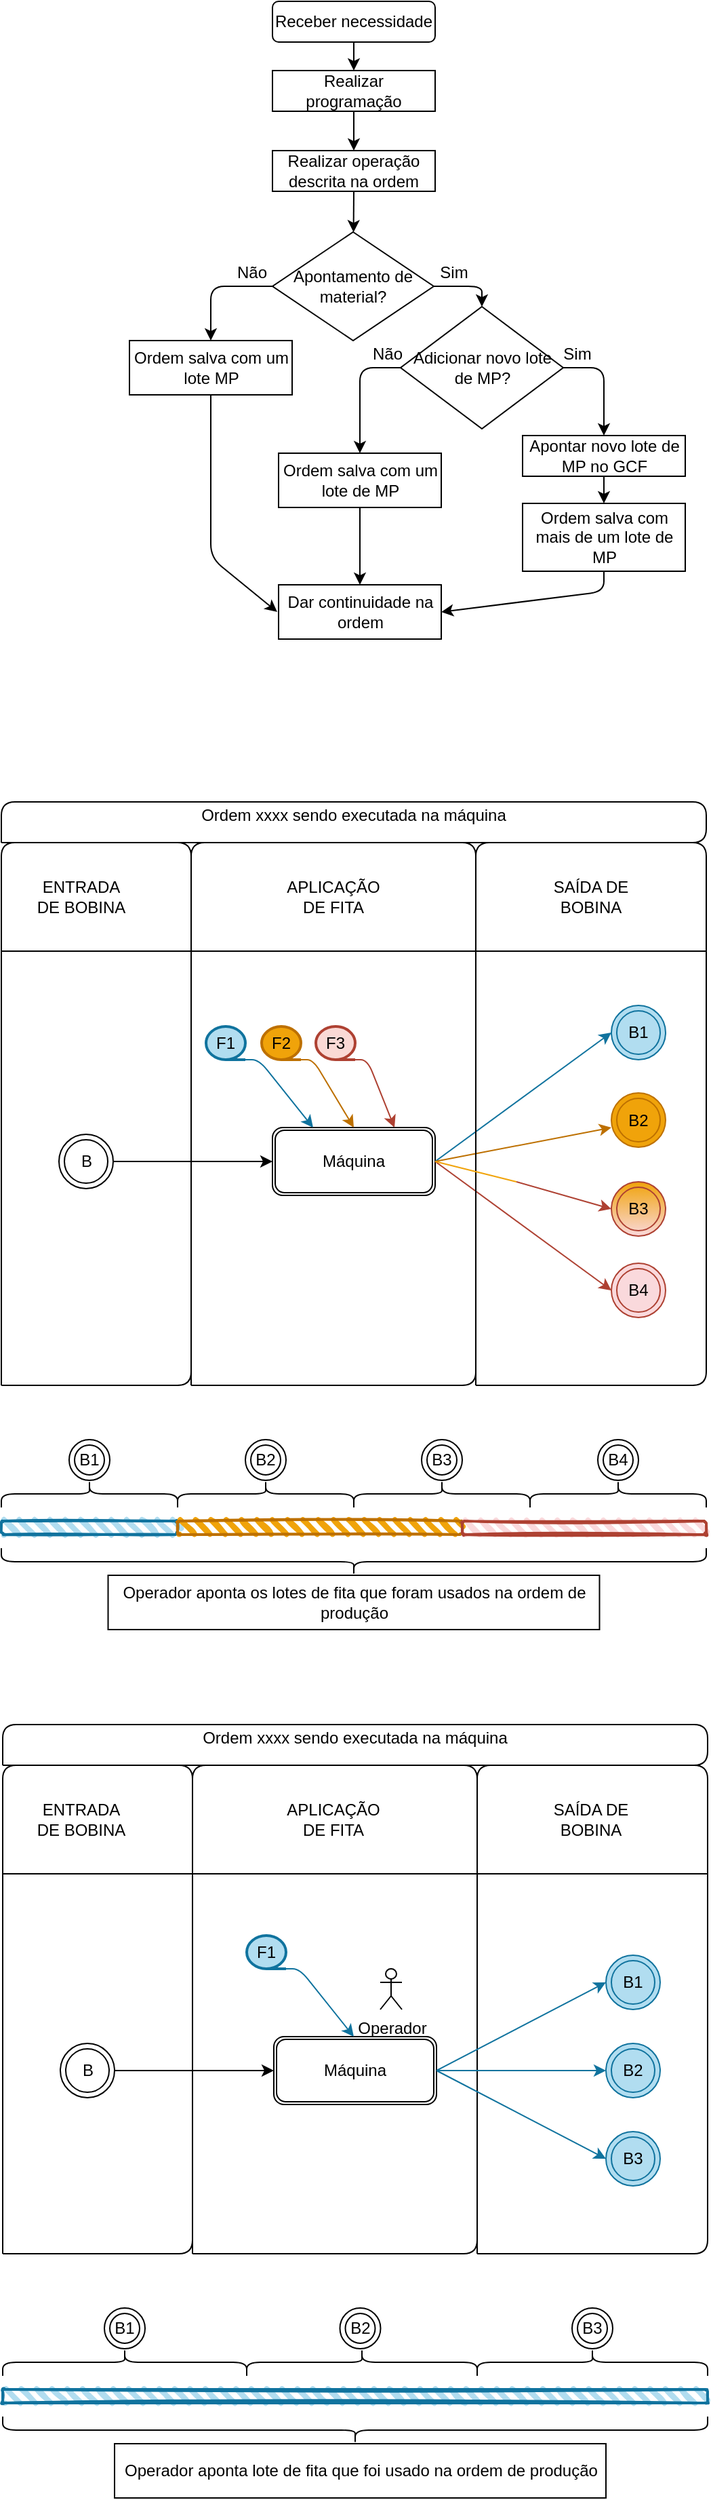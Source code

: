 <mxfile version="15.8.7" type="github">
  <diagram id="92E1bIUMvndrDam6GN1R" name="Page-1">
    <mxGraphModel dx="1185" dy="1831" grid="0" gridSize="10" guides="1" tooltips="1" connect="1" arrows="1" fold="1" page="1" pageScale="1" pageWidth="827" pageHeight="1169" math="0" shadow="0">
      <root>
        <mxCell id="0" />
        <mxCell id="1" parent="0" />
        <mxCell id="3M2WJjGJP81ppkCAJXcm-3" value="Máquina" style="shape=ext;double=1;rounded=1;whiteSpace=wrap;html=1;" parent="1" vertex="1">
          <mxGeometry x="340" y="-280" width="120" height="50" as="geometry" />
        </mxCell>
        <mxCell id="3M2WJjGJP81ppkCAJXcm-5" value="" style="endArrow=classic;html=1;exitX=1;exitY=0.5;exitDx=0;exitDy=0;entryX=0;entryY=0.5;entryDx=0;entryDy=0;" parent="1" source="3M2WJjGJP81ppkCAJXcm-95" target="3M2WJjGJP81ppkCAJXcm-3" edge="1">
          <mxGeometry width="50" height="50" relative="1" as="geometry">
            <mxPoint x="240" y="-255" as="sourcePoint" />
            <mxPoint x="350" y="-245" as="targetPoint" />
          </mxGeometry>
        </mxCell>
        <mxCell id="3M2WJjGJP81ppkCAJXcm-6" value="" style="endArrow=classic;html=1;exitX=1;exitY=0.5;exitDx=0;exitDy=0;entryX=0;entryY=0.5;entryDx=0;entryDy=0;entryPerimeter=0;strokeColor=#10739E;" parent="1" source="3M2WJjGJP81ppkCAJXcm-3" edge="1">
          <mxGeometry width="50" height="50" relative="1" as="geometry">
            <mxPoint x="510" y="-160" as="sourcePoint" />
            <mxPoint x="590" y="-350" as="targetPoint" />
          </mxGeometry>
        </mxCell>
        <mxCell id="3M2WJjGJP81ppkCAJXcm-7" value="" style="endArrow=classic;html=1;entryX=0;entryY=0.5;entryDx=0;entryDy=0;entryPerimeter=0;strokeColor=#AE4132;" parent="1" edge="1">
          <mxGeometry width="50" height="50" relative="1" as="geometry">
            <mxPoint x="520" y="-240" as="sourcePoint" />
            <mxPoint x="590" y="-220.0" as="targetPoint" />
          </mxGeometry>
        </mxCell>
        <mxCell id="3M2WJjGJP81ppkCAJXcm-8" value="" style="endArrow=classic;html=1;exitX=1;exitY=0.5;exitDx=0;exitDy=0;entryX=0;entryY=0.5;entryDx=0;entryDy=0;entryPerimeter=0;strokeColor=#BD7000;" parent="1" source="3M2WJjGJP81ppkCAJXcm-3" edge="1">
          <mxGeometry width="50" height="50" relative="1" as="geometry">
            <mxPoint x="480" y="-235" as="sourcePoint" />
            <mxPoint x="590" y="-280.0" as="targetPoint" />
          </mxGeometry>
        </mxCell>
        <mxCell id="3M2WJjGJP81ppkCAJXcm-9" value="" style="endArrow=classic;html=1;exitX=1;exitY=0.5;exitDx=0;exitDy=0;entryX=0;entryY=0.5;entryDx=0;entryDy=0;entryPerimeter=0;strokeColor=#AE4132;" parent="1" source="3M2WJjGJP81ppkCAJXcm-3" edge="1">
          <mxGeometry width="50" height="50" relative="1" as="geometry">
            <mxPoint x="490" y="-225" as="sourcePoint" />
            <mxPoint x="590" y="-160.0" as="targetPoint" />
          </mxGeometry>
        </mxCell>
        <mxCell id="3M2WJjGJP81ppkCAJXcm-12" value="" style="endArrow=none;html=1;" parent="1" edge="1">
          <mxGeometry width="50" height="50" relative="1" as="geometry">
            <mxPoint x="140" y="-90.0" as="sourcePoint" />
            <mxPoint x="140" y="-90.0" as="targetPoint" />
            <Array as="points">
              <mxPoint x="140" y="-490" />
              <mxPoint x="280" y="-490" />
              <mxPoint x="280" y="-90" />
            </Array>
          </mxGeometry>
        </mxCell>
        <mxCell id="3M2WJjGJP81ppkCAJXcm-13" value="" style="endArrow=none;html=1;" parent="1" edge="1">
          <mxGeometry width="50" height="50" relative="1" as="geometry">
            <mxPoint x="280" y="-90.0" as="sourcePoint" />
            <mxPoint x="280" y="-90.0" as="targetPoint" />
            <Array as="points">
              <mxPoint x="280" y="-490" />
              <mxPoint x="490" y="-490" />
              <mxPoint x="490" y="-90" />
            </Array>
          </mxGeometry>
        </mxCell>
        <mxCell id="3M2WJjGJP81ppkCAJXcm-14" value="" style="endArrow=none;html=1;" parent="1" edge="1">
          <mxGeometry width="50" height="50" relative="1" as="geometry">
            <mxPoint x="490" y="-90.0" as="sourcePoint" />
            <mxPoint x="490" y="-90.0" as="targetPoint" />
            <Array as="points">
              <mxPoint x="490" y="-490" />
              <mxPoint x="660" y="-490" />
              <mxPoint x="660" y="-90" />
            </Array>
          </mxGeometry>
        </mxCell>
        <mxCell id="3M2WJjGJP81ppkCAJXcm-15" value="" style="endArrow=none;html=1;" parent="1" edge="1">
          <mxGeometry width="50" height="50" relative="1" as="geometry">
            <mxPoint x="140" y="-410" as="sourcePoint" />
            <mxPoint x="660" y="-410" as="targetPoint" />
          </mxGeometry>
        </mxCell>
        <mxCell id="3M2WJjGJP81ppkCAJXcm-16" value="ENTRADA DE BOBINA" style="text;html=1;strokeColor=none;fillColor=none;align=center;verticalAlign=middle;whiteSpace=wrap;rounded=0;" parent="1" vertex="1">
          <mxGeometry x="163" y="-460" width="72" height="20" as="geometry" />
        </mxCell>
        <mxCell id="3M2WJjGJP81ppkCAJXcm-17" value="APLICAÇÃO DE FITA" style="text;html=1;strokeColor=none;fillColor=none;align=center;verticalAlign=middle;whiteSpace=wrap;rounded=0;" parent="1" vertex="1">
          <mxGeometry x="350" y="-460" width="70" height="20" as="geometry" />
        </mxCell>
        <mxCell id="3M2WJjGJP81ppkCAJXcm-18" value="SAÍDA DE BOBINA" style="text;html=1;strokeColor=none;fillColor=none;align=center;verticalAlign=middle;whiteSpace=wrap;rounded=0;" parent="1" vertex="1">
          <mxGeometry x="540" y="-460" width="70" height="20" as="geometry" />
        </mxCell>
        <mxCell id="3M2WJjGJP81ppkCAJXcm-19" value="B1" style="ellipse;shape=doubleEllipse;whiteSpace=wrap;html=1;aspect=fixed;fillColor=#b1ddf0;strokeColor=#10739e;" parent="1" vertex="1">
          <mxGeometry x="590" y="-370" width="40" height="40" as="geometry" />
        </mxCell>
        <mxCell id="3M2WJjGJP81ppkCAJXcm-20" value="B2" style="ellipse;shape=doubleEllipse;whiteSpace=wrap;html=1;aspect=fixed;fillColor=#F0A30A;strokeColor=#BD7000;" parent="1" vertex="1">
          <mxGeometry x="590" y="-305.5" width="40" height="40" as="geometry" />
        </mxCell>
        <mxCell id="3M2WJjGJP81ppkCAJXcm-21" value="B3" style="ellipse;shape=doubleEllipse;whiteSpace=wrap;html=1;aspect=fixed;fillColor=#F0A30A;strokeColor=#AE4132;gradientDirection=south;strokeWidth=1;gradientColor=#FAD9DC;perimeterSpacing=0;" parent="1" vertex="1">
          <mxGeometry x="590" y="-240" width="40" height="40" as="geometry" />
        </mxCell>
        <mxCell id="3M2WJjGJP81ppkCAJXcm-22" value="B4" style="ellipse;shape=doubleEllipse;whiteSpace=wrap;html=1;aspect=fixed;fillColor=#FAD9DC;strokeColor=#AE4132;" parent="1" vertex="1">
          <mxGeometry x="590" y="-180" width="40" height="40" as="geometry" />
        </mxCell>
        <mxCell id="3M2WJjGJP81ppkCAJXcm-23" value="" style="shape=curlyBracket;whiteSpace=wrap;html=1;rounded=1;direction=south;" parent="1" vertex="1">
          <mxGeometry x="140" y="-20" width="130" height="20" as="geometry" />
        </mxCell>
        <mxCell id="3M2WJjGJP81ppkCAJXcm-24" value="" style="shape=curlyBracket;whiteSpace=wrap;html=1;rounded=1;direction=south;" parent="1" vertex="1">
          <mxGeometry x="270" y="-20" width="130" height="20" as="geometry" />
        </mxCell>
        <mxCell id="3M2WJjGJP81ppkCAJXcm-25" value="" style="shape=curlyBracket;whiteSpace=wrap;html=1;rounded=1;direction=south;" parent="1" vertex="1">
          <mxGeometry x="400" y="-20" width="130" height="20" as="geometry" />
        </mxCell>
        <mxCell id="3M2WJjGJP81ppkCAJXcm-26" value="" style="shape=curlyBracket;whiteSpace=wrap;html=1;rounded=1;direction=south;" parent="1" vertex="1">
          <mxGeometry x="530" y="-20" width="130" height="20" as="geometry" />
        </mxCell>
        <mxCell id="3M2WJjGJP81ppkCAJXcm-27" value="B1" style="ellipse;shape=doubleEllipse;whiteSpace=wrap;html=1;aspect=fixed;" parent="1" vertex="1">
          <mxGeometry x="190" y="-50" width="30" height="30" as="geometry" />
        </mxCell>
        <mxCell id="3M2WJjGJP81ppkCAJXcm-28" value="B2" style="ellipse;shape=doubleEllipse;whiteSpace=wrap;html=1;aspect=fixed;" parent="1" vertex="1">
          <mxGeometry x="320" y="-50" width="30" height="30" as="geometry" />
        </mxCell>
        <mxCell id="3M2WJjGJP81ppkCAJXcm-29" value="B3" style="ellipse;shape=doubleEllipse;whiteSpace=wrap;html=1;aspect=fixed;" parent="1" vertex="1">
          <mxGeometry x="450" y="-50" width="30" height="30" as="geometry" />
        </mxCell>
        <mxCell id="3M2WJjGJP81ppkCAJXcm-30" value="B4" style="ellipse;shape=doubleEllipse;whiteSpace=wrap;html=1;aspect=fixed;" parent="1" vertex="1">
          <mxGeometry x="580" y="-50" width="30" height="30" as="geometry" />
        </mxCell>
        <mxCell id="3M2WJjGJP81ppkCAJXcm-31" value="" style="rounded=1;whiteSpace=wrap;html=1;strokeWidth=2;fillWeight=4;hachureGap=8;hachureAngle=45;fillColor=#B1DDF0;sketch=1;strokeColor=#10739E;" parent="1" vertex="1">
          <mxGeometry x="140" y="10" width="130" height="10" as="geometry" />
        </mxCell>
        <mxCell id="3M2WJjGJP81ppkCAJXcm-32" value="" style="rounded=1;whiteSpace=wrap;html=1;strokeWidth=2;fillWeight=4;hachureGap=8;hachureAngle=45;fillColor=#F0A30A;sketch=1;strokeColor=#BD7000;" parent="1" vertex="1">
          <mxGeometry x="270" y="10" width="210" height="10" as="geometry" />
        </mxCell>
        <mxCell id="3M2WJjGJP81ppkCAJXcm-33" value="" style="endArrow=none;html=1;" parent="1" edge="1">
          <mxGeometry width="50" height="50" relative="1" as="geometry">
            <mxPoint x="140" y="-490" as="sourcePoint" />
            <mxPoint x="140" y="-490" as="targetPoint" />
            <Array as="points">
              <mxPoint x="140" y="-520" />
              <mxPoint x="660" y="-520" />
              <mxPoint x="660" y="-490" />
            </Array>
          </mxGeometry>
        </mxCell>
        <mxCell id="3M2WJjGJP81ppkCAJXcm-34" value="Ordem xxxx sendo executada na máquina" style="text;html=1;strokeColor=none;fillColor=none;align=center;verticalAlign=middle;whiteSpace=wrap;rounded=0;" parent="1" vertex="1">
          <mxGeometry x="275" y="-520" width="250" height="20" as="geometry" />
        </mxCell>
        <mxCell id="3M2WJjGJP81ppkCAJXcm-35" value="" style="shape=curlyBracket;whiteSpace=wrap;html=1;rounded=1;flipH=1;strokeColor=#000000;strokeWidth=1;gradientDirection=south;direction=north;fillColor=#000000;" parent="1" vertex="1">
          <mxGeometry x="140" y="30" width="520" height="20" as="geometry" />
        </mxCell>
        <mxCell id="3M2WJjGJP81ppkCAJXcm-36" value="Operador aponta os lotes de fita que foram usados na ordem de produção" style="rounded=0;whiteSpace=wrap;html=1;strokeColor=#000000;strokeWidth=1;fillColor=#FFFFFF;gradientColor=none;gradientDirection=south;" parent="1" vertex="1">
          <mxGeometry x="218.75" y="50" width="362.5" height="40" as="geometry" />
        </mxCell>
        <mxCell id="3M2WJjGJP81ppkCAJXcm-45" value="" style="endArrow=none;html=1;" parent="1" edge="1">
          <mxGeometry width="50" height="50" relative="1" as="geometry">
            <mxPoint x="141" y="550" as="sourcePoint" />
            <mxPoint x="141" y="550" as="targetPoint" />
            <Array as="points">
              <mxPoint x="141" y="190" />
              <mxPoint x="281" y="190" />
              <mxPoint x="281" y="550" />
            </Array>
          </mxGeometry>
        </mxCell>
        <mxCell id="3M2WJjGJP81ppkCAJXcm-46" value="" style="endArrow=none;html=1;" parent="1" edge="1">
          <mxGeometry width="50" height="50" relative="1" as="geometry">
            <mxPoint x="281" y="550" as="sourcePoint" />
            <mxPoint x="281" y="550" as="targetPoint" />
            <Array as="points">
              <mxPoint x="281" y="190" />
              <mxPoint x="491" y="190" />
              <mxPoint x="491" y="550" />
            </Array>
          </mxGeometry>
        </mxCell>
        <mxCell id="3M2WJjGJP81ppkCAJXcm-47" value="" style="endArrow=none;html=1;" parent="1" edge="1">
          <mxGeometry width="50" height="50" relative="1" as="geometry">
            <mxPoint x="491" y="550" as="sourcePoint" />
            <mxPoint x="491" y="550" as="targetPoint" />
            <Array as="points">
              <mxPoint x="491" y="190" />
              <mxPoint x="661" y="190" />
              <mxPoint x="661" y="550" />
            </Array>
          </mxGeometry>
        </mxCell>
        <mxCell id="3M2WJjGJP81ppkCAJXcm-48" value="" style="endArrow=none;html=1;" parent="1" edge="1">
          <mxGeometry width="50" height="50" relative="1" as="geometry">
            <mxPoint x="141" y="270" as="sourcePoint" />
            <mxPoint x="661" y="270" as="targetPoint" />
          </mxGeometry>
        </mxCell>
        <mxCell id="3M2WJjGJP81ppkCAJXcm-61" value="" style="rounded=1;whiteSpace=wrap;html=1;strokeWidth=2;fillWeight=4;hachureGap=8;hachureAngle=45;fillColor=#B1DDF0;sketch=1;strokeColor=#10739E;" parent="1" vertex="1">
          <mxGeometry x="141" y="650" width="520" height="10" as="geometry" />
        </mxCell>
        <mxCell id="3M2WJjGJP81ppkCAJXcm-62" value="" style="endArrow=none;html=1;" parent="1" edge="1">
          <mxGeometry width="50" height="50" relative="1" as="geometry">
            <mxPoint x="141" y="190" as="sourcePoint" />
            <mxPoint x="141" y="190" as="targetPoint" />
            <Array as="points">
              <mxPoint x="141" y="160" />
              <mxPoint x="661" y="160" />
              <mxPoint x="661" y="190" />
            </Array>
          </mxGeometry>
        </mxCell>
        <mxCell id="3M2WJjGJP81ppkCAJXcm-63" value="Ordem xxxx sendo executada na máquina" style="text;html=1;strokeColor=none;fillColor=none;align=center;verticalAlign=middle;whiteSpace=wrap;rounded=0;" parent="1" vertex="1">
          <mxGeometry x="276" y="160" width="250" height="20" as="geometry" />
        </mxCell>
        <mxCell id="3M2WJjGJP81ppkCAJXcm-64" value="" style="shape=curlyBracket;whiteSpace=wrap;html=1;rounded=1;flipH=1;strokeColor=#000000;strokeWidth=1;gradientDirection=south;direction=north;fillColor=#000000;" parent="1" vertex="1">
          <mxGeometry x="141" y="670" width="520" height="20" as="geometry" />
        </mxCell>
        <mxCell id="3M2WJjGJP81ppkCAJXcm-65" value="Operador aponta lote de fita que foi usado na ordem de produção" style="rounded=0;whiteSpace=wrap;html=1;strokeColor=#000000;strokeWidth=1;fillColor=#FFFFFF;gradientColor=none;gradientDirection=south;" parent="1" vertex="1">
          <mxGeometry x="223.5" y="690" width="362.5" height="40" as="geometry" />
        </mxCell>
        <mxCell id="3M2WJjGJP81ppkCAJXcm-66" value="Receber necessidade" style="rounded=1;whiteSpace=wrap;html=1;" parent="1" vertex="1">
          <mxGeometry x="340" y="-1110" width="120" height="30" as="geometry" />
        </mxCell>
        <mxCell id="3M2WJjGJP81ppkCAJXcm-67" value="Realizar programação" style="rounded=0;whiteSpace=wrap;html=1;" parent="1" vertex="1">
          <mxGeometry x="340" y="-1059" width="120" height="30" as="geometry" />
        </mxCell>
        <mxCell id="3M2WJjGJP81ppkCAJXcm-68" value="Realizar operação descrita na ordem" style="rounded=0;whiteSpace=wrap;html=1;" parent="1" vertex="1">
          <mxGeometry x="340" y="-1000" width="120" height="30" as="geometry" />
        </mxCell>
        <mxCell id="3M2WJjGJP81ppkCAJXcm-69" value="" style="endArrow=classic;html=1;exitX=0.5;exitY=1;exitDx=0;exitDy=0;entryX=0.5;entryY=0;entryDx=0;entryDy=0;entryPerimeter=0;" parent="1" source="3M2WJjGJP81ppkCAJXcm-66" target="3M2WJjGJP81ppkCAJXcm-67" edge="1">
          <mxGeometry width="50" height="50" relative="1" as="geometry">
            <mxPoint x="404.75" y="-660" as="sourcePoint" />
            <mxPoint x="404.75" y="-1060" as="targetPoint" />
          </mxGeometry>
        </mxCell>
        <mxCell id="3M2WJjGJP81ppkCAJXcm-70" value="" style="endArrow=classic;html=1;exitX=0.5;exitY=1;exitDx=0;exitDy=0;entryX=0.5;entryY=0;entryDx=0;entryDy=0;" parent="1" source="3M2WJjGJP81ppkCAJXcm-67" target="3M2WJjGJP81ppkCAJXcm-68" edge="1">
          <mxGeometry width="50" height="50" relative="1" as="geometry">
            <mxPoint x="413.75" y="-1060" as="sourcePoint" />
            <mxPoint x="400" y="-1010" as="targetPoint" />
          </mxGeometry>
        </mxCell>
        <mxCell id="3M2WJjGJP81ppkCAJXcm-72" value="Apontamento de material?" style="rhombus;whiteSpace=wrap;html=1;" parent="1" vertex="1">
          <mxGeometry x="340" y="-940" width="119" height="80" as="geometry" />
        </mxCell>
        <mxCell id="3M2WJjGJP81ppkCAJXcm-73" value="" style="endArrow=classic;html=1;exitX=1;exitY=0.5;exitDx=0;exitDy=0;entryX=0.5;entryY=0;entryDx=0;entryDy=0;" parent="1" source="3M2WJjGJP81ppkCAJXcm-72" target="3M2WJjGJP81ppkCAJXcm-77" edge="1">
          <mxGeometry width="50" height="50" relative="1" as="geometry">
            <mxPoint x="64.5" y="-920" as="sourcePoint" />
            <mxPoint x="474.5" y="-820" as="targetPoint" />
            <Array as="points">
              <mxPoint x="494.5" y="-900" />
            </Array>
          </mxGeometry>
        </mxCell>
        <mxCell id="3M2WJjGJP81ppkCAJXcm-74" value="" style="endArrow=classic;html=1;exitX=0;exitY=0.5;exitDx=0;exitDy=0;entryX=0.5;entryY=0;entryDx=0;entryDy=0;" parent="1" source="3M2WJjGJP81ppkCAJXcm-72" target="3M2WJjGJP81ppkCAJXcm-83" edge="1">
          <mxGeometry width="50" height="50" relative="1" as="geometry">
            <mxPoint x="64.5" y="-920" as="sourcePoint" />
            <mxPoint x="323.5" y="-883" as="targetPoint" />
            <Array as="points">
              <mxPoint x="294.5" y="-900" />
            </Array>
          </mxGeometry>
        </mxCell>
        <mxCell id="3M2WJjGJP81ppkCAJXcm-75" value="Sim" style="text;html=1;strokeColor=none;fillColor=none;align=center;verticalAlign=middle;whiteSpace=wrap;rounded=0;" parent="1" vertex="1">
          <mxGeometry x="453.5" y="-920" width="40" height="20" as="geometry" />
        </mxCell>
        <mxCell id="3M2WJjGJP81ppkCAJXcm-76" value="Não" style="text;html=1;strokeColor=none;fillColor=none;align=center;verticalAlign=middle;whiteSpace=wrap;rounded=0;" parent="1" vertex="1">
          <mxGeometry x="304.5" y="-920" width="40" height="20" as="geometry" />
        </mxCell>
        <mxCell id="3M2WJjGJP81ppkCAJXcm-77" value="Adicionar novo lote de MP?" style="rhombus;whiteSpace=wrap;html=1;" parent="1" vertex="1">
          <mxGeometry x="434.5" y="-885" width="120" height="90" as="geometry" />
        </mxCell>
        <mxCell id="3M2WJjGJP81ppkCAJXcm-78" value="" style="endArrow=classic;html=1;exitX=0;exitY=0.5;exitDx=0;exitDy=0;entryX=0.5;entryY=0;entryDx=0;entryDy=0;" parent="1" source="3M2WJjGJP81ppkCAJXcm-77" target="3M2WJjGJP81ppkCAJXcm-84" edge="1">
          <mxGeometry width="50" height="50" relative="1" as="geometry">
            <mxPoint x="134.5" y="-900" as="sourcePoint" />
            <mxPoint x="394.5" y="-760" as="targetPoint" />
            <Array as="points">
              <mxPoint x="404.5" y="-840" />
            </Array>
          </mxGeometry>
        </mxCell>
        <mxCell id="3M2WJjGJP81ppkCAJXcm-79" value="Não" style="text;html=1;strokeColor=none;fillColor=none;align=center;verticalAlign=middle;whiteSpace=wrap;rounded=0;" parent="1" vertex="1">
          <mxGeometry x="404.5" y="-860" width="40" height="20" as="geometry" />
        </mxCell>
        <mxCell id="3M2WJjGJP81ppkCAJXcm-80" value="" style="endArrow=classic;html=1;exitX=1;exitY=0.5;exitDx=0;exitDy=0;entryX=0.5;entryY=0;entryDx=0;entryDy=0;" parent="1" source="3M2WJjGJP81ppkCAJXcm-77" target="3M2WJjGJP81ppkCAJXcm-82" edge="1">
          <mxGeometry width="50" height="50" relative="1" as="geometry">
            <mxPoint x="134.5" y="-900" as="sourcePoint" />
            <mxPoint x="554.5" y="-760" as="targetPoint" />
            <Array as="points">
              <mxPoint x="584.5" y="-840" />
            </Array>
          </mxGeometry>
        </mxCell>
        <mxCell id="3M2WJjGJP81ppkCAJXcm-81" value="Sim" style="text;html=1;strokeColor=none;fillColor=none;align=center;verticalAlign=middle;whiteSpace=wrap;rounded=0;" parent="1" vertex="1">
          <mxGeometry x="544.5" y="-860" width="40" height="20" as="geometry" />
        </mxCell>
        <mxCell id="3M2WJjGJP81ppkCAJXcm-82" value="Apontar novo lote de MP no GCF" style="rounded=0;whiteSpace=wrap;html=1;" parent="1" vertex="1">
          <mxGeometry x="524.5" y="-790" width="120" height="30" as="geometry" />
        </mxCell>
        <mxCell id="3M2WJjGJP81ppkCAJXcm-83" value="Ordem salva com um lote MP" style="rounded=0;whiteSpace=wrap;html=1;" parent="1" vertex="1">
          <mxGeometry x="234.5" y="-860" width="120" height="40" as="geometry" />
        </mxCell>
        <mxCell id="3M2WJjGJP81ppkCAJXcm-84" value="Ordem salva com um lote de MP" style="rounded=0;whiteSpace=wrap;html=1;" parent="1" vertex="1">
          <mxGeometry x="344.5" y="-777" width="120" height="40" as="geometry" />
        </mxCell>
        <mxCell id="3M2WJjGJP81ppkCAJXcm-85" value="" style="endArrow=classic;html=1;exitX=0.5;exitY=1;exitDx=0;exitDy=0;entryX=0.5;entryY=0;entryDx=0;entryDy=0;" parent="1" source="3M2WJjGJP81ppkCAJXcm-82" target="3M2WJjGJP81ppkCAJXcm-86" edge="1">
          <mxGeometry width="50" height="50" relative="1" as="geometry">
            <mxPoint x="114.5" y="-840" as="sourcePoint" />
            <mxPoint x="554.5" y="-730" as="targetPoint" />
          </mxGeometry>
        </mxCell>
        <mxCell id="3M2WJjGJP81ppkCAJXcm-86" value="Ordem salva com mais de um lote de MP" style="rounded=0;whiteSpace=wrap;html=1;" parent="1" vertex="1">
          <mxGeometry x="524.5" y="-740" width="120" height="50" as="geometry" />
        </mxCell>
        <mxCell id="3M2WJjGJP81ppkCAJXcm-87" value="" style="endArrow=classic;html=1;exitX=0.5;exitY=1;exitDx=0;exitDy=0;" parent="1" source="3M2WJjGJP81ppkCAJXcm-68" target="3M2WJjGJP81ppkCAJXcm-72" edge="1">
          <mxGeometry width="50" height="50" relative="1" as="geometry">
            <mxPoint x="550" y="-730" as="sourcePoint" />
            <mxPoint x="600" y="-780" as="targetPoint" />
          </mxGeometry>
        </mxCell>
        <mxCell id="3M2WJjGJP81ppkCAJXcm-88" value="" style="endArrow=classic;html=1;exitX=0.5;exitY=1;exitDx=0;exitDy=0;" parent="1" source="3M2WJjGJP81ppkCAJXcm-83" edge="1">
          <mxGeometry width="50" height="50" relative="1" as="geometry">
            <mxPoint x="554.5" y="-730" as="sourcePoint" />
            <mxPoint x="343.5" y="-660" as="targetPoint" />
            <Array as="points">
              <mxPoint x="294.5" y="-700" />
            </Array>
          </mxGeometry>
        </mxCell>
        <mxCell id="3M2WJjGJP81ppkCAJXcm-89" value="" style="endArrow=classic;html=1;exitX=0.5;exitY=1;exitDx=0;exitDy=0;entryX=0.5;entryY=0;entryDx=0;entryDy=0;" parent="1" source="3M2WJjGJP81ppkCAJXcm-84" target="3M2WJjGJP81ppkCAJXcm-92" edge="1">
          <mxGeometry width="50" height="50" relative="1" as="geometry">
            <mxPoint x="554.5" y="-745" as="sourcePoint" />
            <mxPoint x="404.5" y="-585" as="targetPoint" />
            <Array as="points" />
          </mxGeometry>
        </mxCell>
        <mxCell id="3M2WJjGJP81ppkCAJXcm-90" value="" style="endArrow=classic;html=1;exitX=0.5;exitY=1;exitDx=0;exitDy=0;entryX=1;entryY=0.5;entryDx=0;entryDy=0;" parent="1" source="3M2WJjGJP81ppkCAJXcm-86" target="3M2WJjGJP81ppkCAJXcm-92" edge="1">
          <mxGeometry width="50" height="50" relative="1" as="geometry">
            <mxPoint x="554.5" y="-755" as="sourcePoint" />
            <mxPoint x="414.5" y="-585" as="targetPoint" />
            <Array as="points">
              <mxPoint x="584.5" y="-675" />
            </Array>
          </mxGeometry>
        </mxCell>
        <mxCell id="3M2WJjGJP81ppkCAJXcm-92" value="Dar continuidade na ordem" style="rounded=0;whiteSpace=wrap;html=1;" parent="1" vertex="1">
          <mxGeometry x="344.5" y="-680" width="120" height="40" as="geometry" />
        </mxCell>
        <mxCell id="3M2WJjGJP81ppkCAJXcm-95" value="B" style="ellipse;shape=doubleEllipse;whiteSpace=wrap;html=1;aspect=fixed;" parent="1" vertex="1">
          <mxGeometry x="182.5" y="-275" width="40" height="40" as="geometry" />
        </mxCell>
        <mxCell id="3M2WJjGJP81ppkCAJXcm-97" value="F2" style="strokeWidth=2;html=1;shape=mxgraph.flowchart.sequential_data;whiteSpace=wrap;fillColor=#F0A30A;strokeColor=#BD7000;fontColor=#000000;" parent="1" vertex="1">
          <mxGeometry x="332" y="-354.5" width="29" height="24.5" as="geometry" />
        </mxCell>
        <mxCell id="3M2WJjGJP81ppkCAJXcm-100" value="F3" style="strokeWidth=2;html=1;shape=mxgraph.flowchart.sequential_data;whiteSpace=wrap;fillColor=#fad9d5;strokeColor=#AE4132;" parent="1" vertex="1">
          <mxGeometry x="372" y="-354.5" width="29" height="24.5" as="geometry" />
        </mxCell>
        <mxCell id="3M2WJjGJP81ppkCAJXcm-101" value="F1" style="strokeWidth=2;html=1;shape=mxgraph.flowchart.sequential_data;whiteSpace=wrap;fillColor=#B1DDF0;strokeColor=#10739E;" parent="1" vertex="1">
          <mxGeometry x="291" y="-354.5" width="29" height="24.5" as="geometry" />
        </mxCell>
        <mxCell id="3M2WJjGJP81ppkCAJXcm-104" value="" style="endArrow=classic;html=1;exitX=1;exitY=1;exitDx=0;exitDy=0;exitPerimeter=0;entryX=0.25;entryY=0;entryDx=0;entryDy=0;strokeColor=#10739E;" parent="1" source="3M2WJjGJP81ppkCAJXcm-101" target="3M2WJjGJP81ppkCAJXcm-3" edge="1">
          <mxGeometry width="50" height="50" relative="1" as="geometry">
            <mxPoint x="410" y="-310" as="sourcePoint" />
            <mxPoint x="460" y="-360" as="targetPoint" />
            <Array as="points">
              <mxPoint x="330" y="-330" />
            </Array>
          </mxGeometry>
        </mxCell>
        <mxCell id="3M2WJjGJP81ppkCAJXcm-107" value="" style="endArrow=classic;html=1;exitX=1;exitY=1;exitDx=0;exitDy=0;exitPerimeter=0;entryX=0.5;entryY=0;entryDx=0;entryDy=0;strokeColor=#BD7000;" parent="1" source="3M2WJjGJP81ppkCAJXcm-97" target="3M2WJjGJP81ppkCAJXcm-3" edge="1">
          <mxGeometry width="50" height="50" relative="1" as="geometry">
            <mxPoint x="410" y="-310" as="sourcePoint" />
            <mxPoint x="460" y="-360" as="targetPoint" />
            <Array as="points">
              <mxPoint x="370" y="-330" />
            </Array>
          </mxGeometry>
        </mxCell>
        <mxCell id="3M2WJjGJP81ppkCAJXcm-108" value="" style="endArrow=classic;html=1;entryX=0.75;entryY=0;entryDx=0;entryDy=0;strokeColor=#AE4132;" parent="1" target="3M2WJjGJP81ppkCAJXcm-3" edge="1">
          <mxGeometry width="50" height="50" relative="1" as="geometry">
            <mxPoint x="400" y="-330" as="sourcePoint" />
            <mxPoint x="460" y="-360" as="targetPoint" />
            <Array as="points">
              <mxPoint x="410" y="-330" />
            </Array>
          </mxGeometry>
        </mxCell>
        <mxCell id="3M2WJjGJP81ppkCAJXcm-109" value="" style="endArrow=none;html=1;strokeColor=#F0A30A;exitX=1;exitY=0.5;exitDx=0;exitDy=0;" parent="1" source="3M2WJjGJP81ppkCAJXcm-3" edge="1">
          <mxGeometry width="50" height="50" relative="1" as="geometry">
            <mxPoint x="420" y="-270" as="sourcePoint" />
            <mxPoint x="520" y="-240" as="targetPoint" />
          </mxGeometry>
        </mxCell>
        <mxCell id="3M2WJjGJP81ppkCAJXcm-110" value="" style="rounded=1;whiteSpace=wrap;html=1;strokeWidth=2;fillWeight=4;hachureGap=8;hachureAngle=45;fillColor=#FAD9DC;sketch=1;strokeColor=#AE4132;" parent="1" vertex="1">
          <mxGeometry x="480" y="10" width="180" height="10" as="geometry" />
        </mxCell>
        <mxCell id="3M2WJjGJP81ppkCAJXcm-112" value="Máquina" style="shape=ext;double=1;rounded=1;whiteSpace=wrap;html=1;" parent="1" vertex="1">
          <mxGeometry x="341" y="390" width="120" height="50" as="geometry" />
        </mxCell>
        <mxCell id="3M2WJjGJP81ppkCAJXcm-113" value="" style="endArrow=classic;html=1;exitX=1;exitY=0.5;exitDx=0;exitDy=0;entryX=0;entryY=0.5;entryDx=0;entryDy=0;" parent="1" source="3M2WJjGJP81ppkCAJXcm-122" target="3M2WJjGJP81ppkCAJXcm-112" edge="1">
          <mxGeometry width="50" height="50" relative="1" as="geometry">
            <mxPoint x="241" y="415" as="sourcePoint" />
            <mxPoint x="351" y="425" as="targetPoint" />
          </mxGeometry>
        </mxCell>
        <mxCell id="3M2WJjGJP81ppkCAJXcm-114" value="" style="endArrow=classic;html=1;exitX=1;exitY=0.5;exitDx=0;exitDy=0;strokeColor=#10739E;entryX=0;entryY=0.5;entryDx=0;entryDy=0;" parent="1" source="3M2WJjGJP81ppkCAJXcm-112" target="3M2WJjGJP81ppkCAJXcm-118" edge="1">
          <mxGeometry width="50" height="50" relative="1" as="geometry">
            <mxPoint x="511" y="510" as="sourcePoint" />
            <mxPoint x="581" y="410" as="targetPoint" />
          </mxGeometry>
        </mxCell>
        <mxCell id="3M2WJjGJP81ppkCAJXcm-118" value="B2" style="ellipse;shape=doubleEllipse;whiteSpace=wrap;html=1;aspect=fixed;fillColor=#B1DDF0;strokeColor=#10739E;" parent="1" vertex="1">
          <mxGeometry x="586" y="395" width="40" height="40" as="geometry" />
        </mxCell>
        <mxCell id="3M2WJjGJP81ppkCAJXcm-122" value="B" style="ellipse;shape=doubleEllipse;whiteSpace=wrap;html=1;aspect=fixed;" parent="1" vertex="1">
          <mxGeometry x="183.5" y="395" width="40" height="40" as="geometry" />
        </mxCell>
        <mxCell id="3M2WJjGJP81ppkCAJXcm-125" value="F1" style="strokeWidth=2;html=1;shape=mxgraph.flowchart.sequential_data;whiteSpace=wrap;fillColor=#B1DDF0;strokeColor=#10739E;" parent="1" vertex="1">
          <mxGeometry x="321" y="315.5" width="29" height="24.5" as="geometry" />
        </mxCell>
        <mxCell id="3M2WJjGJP81ppkCAJXcm-126" value="" style="endArrow=classic;html=1;exitX=1;exitY=1;exitDx=0;exitDy=0;exitPerimeter=0;entryX=0.25;entryY=0;entryDx=0;entryDy=0;strokeColor=#10739E;" parent="1" source="3M2WJjGJP81ppkCAJXcm-125" edge="1">
          <mxGeometry width="50" height="50" relative="1" as="geometry">
            <mxPoint x="440" y="360" as="sourcePoint" />
            <mxPoint x="400" y="390" as="targetPoint" />
            <Array as="points">
              <mxPoint x="360" y="340" />
            </Array>
          </mxGeometry>
        </mxCell>
        <mxCell id="3M2WJjGJP81ppkCAJXcm-130" value="B1" style="ellipse;shape=doubleEllipse;whiteSpace=wrap;html=1;aspect=fixed;fillColor=#B1DDF0;strokeColor=#10739E;" parent="1" vertex="1">
          <mxGeometry x="586" y="330" width="40" height="40" as="geometry" />
        </mxCell>
        <mxCell id="3M2WJjGJP81ppkCAJXcm-131" value="B3" style="ellipse;shape=doubleEllipse;whiteSpace=wrap;html=1;aspect=fixed;fillColor=#B1DDF0;strokeColor=#10739E;" parent="1" vertex="1">
          <mxGeometry x="586" y="460" width="40" height="40" as="geometry" />
        </mxCell>
        <mxCell id="3M2WJjGJP81ppkCAJXcm-133" value="" style="endArrow=classic;html=1;exitX=1;exitY=0.5;exitDx=0;exitDy=0;strokeColor=#10739E;entryX=0;entryY=0.5;entryDx=0;entryDy=0;" parent="1" source="3M2WJjGJP81ppkCAJXcm-112" target="3M2WJjGJP81ppkCAJXcm-131" edge="1">
          <mxGeometry width="50" height="50" relative="1" as="geometry">
            <mxPoint x="471" y="425" as="sourcePoint" />
            <mxPoint x="592.25" y="390" as="targetPoint" />
          </mxGeometry>
        </mxCell>
        <mxCell id="3M2WJjGJP81ppkCAJXcm-135" value="" style="endArrow=classic;html=1;exitX=1;exitY=0.5;exitDx=0;exitDy=0;strokeColor=#10739E;entryX=0;entryY=0.5;entryDx=0;entryDy=0;" parent="1" source="3M2WJjGJP81ppkCAJXcm-112" target="3M2WJjGJP81ppkCAJXcm-130" edge="1">
          <mxGeometry width="50" height="50" relative="1" as="geometry">
            <mxPoint x="491" y="445" as="sourcePoint" />
            <mxPoint x="612.25" y="410" as="targetPoint" />
          </mxGeometry>
        </mxCell>
        <mxCell id="3M2WJjGJP81ppkCAJXcm-136" value="" style="shape=curlyBracket;whiteSpace=wrap;html=1;rounded=1;direction=south;" parent="1" vertex="1">
          <mxGeometry x="141" y="620" width="180" height="20" as="geometry" />
        </mxCell>
        <mxCell id="3M2WJjGJP81ppkCAJXcm-137" value="" style="shape=curlyBracket;whiteSpace=wrap;html=1;rounded=1;direction=south;" parent="1" vertex="1">
          <mxGeometry x="321" y="620" width="170" height="20" as="geometry" />
        </mxCell>
        <mxCell id="3M2WJjGJP81ppkCAJXcm-138" value="" style="shape=curlyBracket;whiteSpace=wrap;html=1;rounded=1;direction=south;" parent="1" vertex="1">
          <mxGeometry x="491" y="620" width="170" height="20" as="geometry" />
        </mxCell>
        <mxCell id="3M2WJjGJP81ppkCAJXcm-140" value="B1" style="ellipse;shape=doubleEllipse;whiteSpace=wrap;html=1;aspect=fixed;" parent="1" vertex="1">
          <mxGeometry x="216" y="590" width="30" height="30" as="geometry" />
        </mxCell>
        <mxCell id="3M2WJjGJP81ppkCAJXcm-141" value="B2" style="ellipse;shape=doubleEllipse;whiteSpace=wrap;html=1;aspect=fixed;" parent="1" vertex="1">
          <mxGeometry x="389.75" y="590" width="30" height="30" as="geometry" />
        </mxCell>
        <mxCell id="3M2WJjGJP81ppkCAJXcm-142" value="B3" style="ellipse;shape=doubleEllipse;whiteSpace=wrap;html=1;aspect=fixed;" parent="1" vertex="1">
          <mxGeometry x="561" y="590" width="30" height="30" as="geometry" />
        </mxCell>
        <mxCell id="3M2WJjGJP81ppkCAJXcm-144" value="ENTRADA DE BOBINA" style="text;html=1;strokeColor=none;fillColor=none;align=center;verticalAlign=middle;whiteSpace=wrap;rounded=0;" parent="1" vertex="1">
          <mxGeometry x="162.5" y="220" width="72" height="20" as="geometry" />
        </mxCell>
        <mxCell id="3M2WJjGJP81ppkCAJXcm-145" value="APLICAÇÃO DE FITA" style="text;html=1;strokeColor=none;fillColor=none;align=center;verticalAlign=middle;whiteSpace=wrap;rounded=0;" parent="1" vertex="1">
          <mxGeometry x="349.5" y="220" width="70" height="20" as="geometry" />
        </mxCell>
        <mxCell id="3M2WJjGJP81ppkCAJXcm-146" value="SAÍDA DE BOBINA" style="text;html=1;strokeColor=none;fillColor=none;align=center;verticalAlign=middle;whiteSpace=wrap;rounded=0;" parent="1" vertex="1">
          <mxGeometry x="539.5" y="220" width="70" height="20" as="geometry" />
        </mxCell>
        <mxCell id="SRld0xJwIDHzenz1dvlB-2" value="Operador" style="shape=umlActor;verticalLabelPosition=bottom;verticalAlign=top;html=1;" parent="1" vertex="1">
          <mxGeometry x="419.5" y="340" width="16" height="30" as="geometry" />
        </mxCell>
      </root>
    </mxGraphModel>
  </diagram>
</mxfile>
